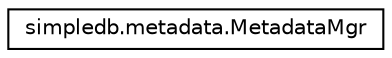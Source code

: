 digraph "Graphical Class Hierarchy"
{
  edge [fontname="Helvetica",fontsize="10",labelfontname="Helvetica",labelfontsize="10"];
  node [fontname="Helvetica",fontsize="10",shape=record];
  rankdir="LR";
  Node0 [label="simpledb.metadata.MetadataMgr",height=0.2,width=0.4,color="black", fillcolor="white", style="filled",URL="$classsimpledb_1_1metadata_1_1MetadataMgr.html"];
}
